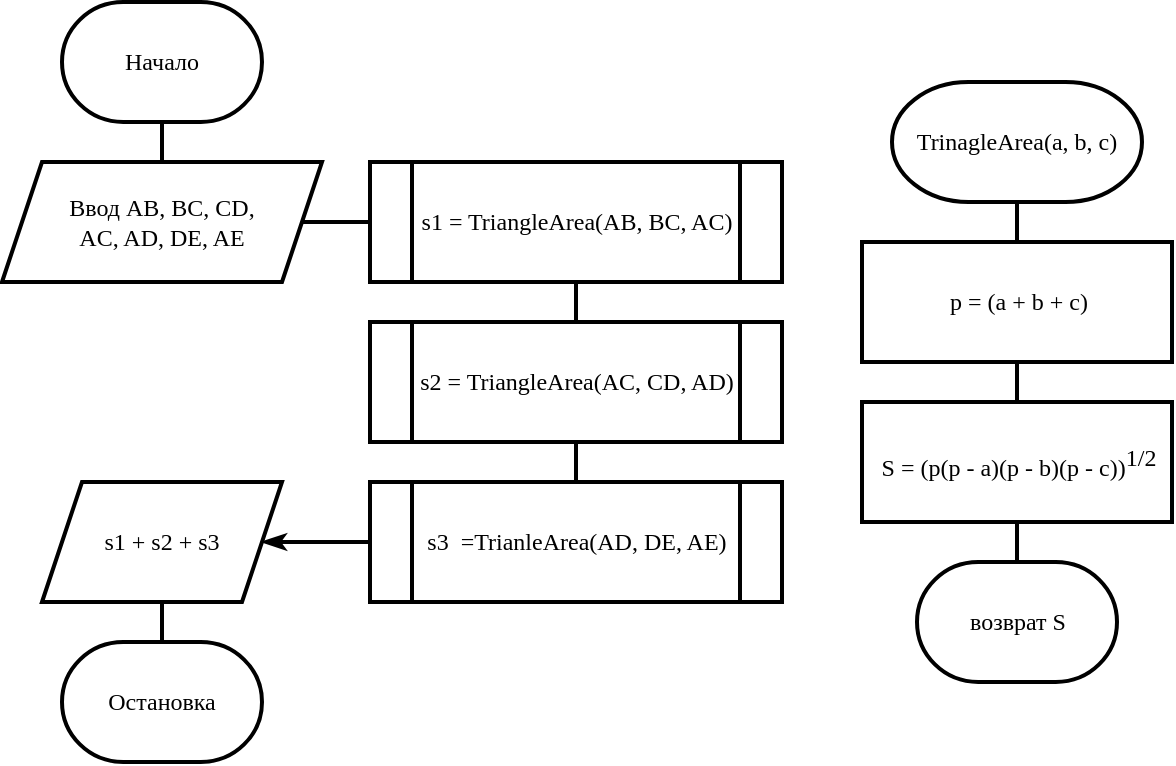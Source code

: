 <mxfile version="14.6.9" type="github">
  <diagram id="eZZpxYdVpgs_wxXjZtk5" name="Page-1">
    <mxGraphModel dx="1422" dy="762" grid="1" gridSize="10" guides="1" tooltips="1" connect="1" arrows="1" fold="1" page="1" pageScale="1" pageWidth="827" pageHeight="1169" math="0" shadow="0">
      <root>
        <mxCell id="0" />
        <mxCell id="1" parent="0" />
        <mxCell id="1gp9kKd6AoPWOsmjoUxT-1" value="Начало" style="strokeWidth=2;html=1;shape=mxgraph.flowchart.terminator;whiteSpace=wrap;fontFamily=Times New Roman;fontSize=12;" vertex="1" parent="1">
          <mxGeometry x="90" y="70" width="100" height="60" as="geometry" />
        </mxCell>
        <mxCell id="1gp9kKd6AoPWOsmjoUxT-2" value="Ввод AB, BC, CD,&lt;br style=&quot;font-size: 12px;&quot;&gt;AC, AD, DE, AE" style="shape=parallelogram;perimeter=parallelogramPerimeter;whiteSpace=wrap;html=1;fixedSize=1;strokeWidth=2;fontFamily=Times New Roman;fontSize=12;" vertex="1" parent="1">
          <mxGeometry x="60" y="150" width="160" height="60" as="geometry" />
        </mxCell>
        <mxCell id="1gp9kKd6AoPWOsmjoUxT-3" value="s1 = TriangleArea(AB, BC, AC)" style="shape=process;whiteSpace=wrap;html=1;backgroundOutline=1;strokeWidth=2;fontFamily=Times New Roman;fontSize=12;" vertex="1" parent="1">
          <mxGeometry x="244" y="150" width="206" height="60" as="geometry" />
        </mxCell>
        <mxCell id="1gp9kKd6AoPWOsmjoUxT-8" value="s1 + s2 + s3" style="shape=parallelogram;perimeter=parallelogramPerimeter;whiteSpace=wrap;html=1;fixedSize=1;strokeWidth=2;fontFamily=Times New Roman;fontSize=12;" vertex="1" parent="1">
          <mxGeometry x="80" y="310" width="120" height="60" as="geometry" />
        </mxCell>
        <mxCell id="1gp9kKd6AoPWOsmjoUxT-9" value="Остановка" style="strokeWidth=2;html=1;shape=mxgraph.flowchart.terminator;whiteSpace=wrap;fontFamily=Times New Roman;fontSize=12;" vertex="1" parent="1">
          <mxGeometry x="90" y="390" width="100" height="60" as="geometry" />
        </mxCell>
        <mxCell id="1gp9kKd6AoPWOsmjoUxT-10" value="TrinagleArea(a, b, c)" style="strokeWidth=2;html=1;shape=mxgraph.flowchart.terminator;whiteSpace=wrap;fontFamily=Times New Roman;fontSize=12;" vertex="1" parent="1">
          <mxGeometry x="505" y="110" width="125" height="60" as="geometry" />
        </mxCell>
        <mxCell id="1gp9kKd6AoPWOsmjoUxT-11" value="возврат S" style="strokeWidth=2;html=1;shape=mxgraph.flowchart.terminator;whiteSpace=wrap;fontFamily=Times New Roman;fontSize=12;" vertex="1" parent="1">
          <mxGeometry x="517.5" y="350" width="100" height="60" as="geometry" />
        </mxCell>
        <mxCell id="1gp9kKd6AoPWOsmjoUxT-12" value="p = (a + b + c)" style="html=1;dashed=0;whitespace=wrap;strokeWidth=2;fontFamily=Times New Roman;fontSize=12;" vertex="1" parent="1">
          <mxGeometry x="490" y="190" width="155" height="60" as="geometry" />
        </mxCell>
        <mxCell id="1gp9kKd6AoPWOsmjoUxT-13" value="S = (p(p - a)(p - b)(p - c))&lt;sup style=&quot;font-size: 12px;&quot;&gt;1/2&lt;/sup&gt;" style="html=1;dashed=0;whitespace=wrap;strokeWidth=2;fontFamily=Times New Roman;fontSize=12;" vertex="1" parent="1">
          <mxGeometry x="490" y="270" width="155" height="60" as="geometry" />
        </mxCell>
        <mxCell id="1gp9kKd6AoPWOsmjoUxT-14" value="s2 = TriangleArea(AC, CD, AD)" style="shape=process;whiteSpace=wrap;html=1;backgroundOutline=1;strokeWidth=2;fontFamily=Times New Roman;fontSize=12;" vertex="1" parent="1">
          <mxGeometry x="244" y="230" width="206" height="60" as="geometry" />
        </mxCell>
        <mxCell id="1gp9kKd6AoPWOsmjoUxT-15" value="s3&amp;nbsp; =TrianleArea(AD, DE, AE)" style="shape=process;whiteSpace=wrap;html=1;backgroundOutline=1;strokeWidth=2;fontFamily=Times New Roman;fontSize=12;" vertex="1" parent="1">
          <mxGeometry x="244" y="310" width="206" height="60" as="geometry" />
        </mxCell>
        <mxCell id="1gp9kKd6AoPWOsmjoUxT-16" value="" style="endArrow=none;html=1;entryX=0.5;entryY=1;entryDx=0;entryDy=0;entryPerimeter=0;exitX=0.5;exitY=0;exitDx=0;exitDy=0;strokeWidth=2;fontFamily=Times New Roman;fontSize=12;" edge="1" parent="1" source="1gp9kKd6AoPWOsmjoUxT-2" target="1gp9kKd6AoPWOsmjoUxT-1">
          <mxGeometry width="50" height="50" relative="1" as="geometry">
            <mxPoint x="220" y="140" as="sourcePoint" />
            <mxPoint x="270" y="90" as="targetPoint" />
          </mxGeometry>
        </mxCell>
        <mxCell id="1gp9kKd6AoPWOsmjoUxT-18" value="" style="endArrow=none;html=1;entryX=1;entryY=0.5;entryDx=0;entryDy=0;exitX=0;exitY=0.5;exitDx=0;exitDy=0;strokeWidth=2;fontFamily=Times New Roman;fontSize=12;" edge="1" parent="1" source="1gp9kKd6AoPWOsmjoUxT-3" target="1gp9kKd6AoPWOsmjoUxT-2">
          <mxGeometry width="50" height="50" relative="1" as="geometry">
            <mxPoint x="140" y="170" as="sourcePoint" />
            <mxPoint x="140" y="150" as="targetPoint" />
          </mxGeometry>
        </mxCell>
        <mxCell id="1gp9kKd6AoPWOsmjoUxT-19" value="" style="endArrow=none;html=1;entryX=0.5;entryY=1;entryDx=0;entryDy=0;exitX=0.5;exitY=0;exitDx=0;exitDy=0;strokeWidth=2;fontFamily=Times New Roman;fontSize=12;" edge="1" parent="1" source="1gp9kKd6AoPWOsmjoUxT-14" target="1gp9kKd6AoPWOsmjoUxT-3">
          <mxGeometry width="50" height="50" relative="1" as="geometry">
            <mxPoint x="184" y="180" as="sourcePoint" />
            <mxPoint x="184" y="160" as="targetPoint" />
          </mxGeometry>
        </mxCell>
        <mxCell id="1gp9kKd6AoPWOsmjoUxT-20" value="" style="endArrow=none;html=1;entryX=0.5;entryY=1;entryDx=0;entryDy=0;exitX=0.5;exitY=0;exitDx=0;exitDy=0;strokeWidth=2;fontFamily=Times New Roman;fontSize=12;" edge="1" parent="1" source="1gp9kKd6AoPWOsmjoUxT-15" target="1gp9kKd6AoPWOsmjoUxT-14">
          <mxGeometry width="50" height="50" relative="1" as="geometry">
            <mxPoint x="194" y="190" as="sourcePoint" />
            <mxPoint x="194" y="170" as="targetPoint" />
          </mxGeometry>
        </mxCell>
        <mxCell id="1gp9kKd6AoPWOsmjoUxT-21" value="" style="endArrow=none;html=1;exitX=0.5;exitY=0;exitDx=0;exitDy=0;exitPerimeter=0;strokeWidth=2;fontFamily=Times New Roman;fontSize=12;" edge="1" parent="1" source="1gp9kKd6AoPWOsmjoUxT-9" target="1gp9kKd6AoPWOsmjoUxT-8">
          <mxGeometry width="50" height="50" relative="1" as="geometry">
            <mxPoint x="280" y="320" as="sourcePoint" />
            <mxPoint x="280" y="300" as="targetPoint" />
          </mxGeometry>
        </mxCell>
        <mxCell id="1gp9kKd6AoPWOsmjoUxT-23" value="" style="endArrow=none;html=1;entryX=0.5;entryY=1;entryDx=0;entryDy=0;entryPerimeter=0;strokeWidth=2;fontFamily=Times New Roman;fontSize=12;" edge="1" parent="1" source="1gp9kKd6AoPWOsmjoUxT-12" target="1gp9kKd6AoPWOsmjoUxT-10">
          <mxGeometry width="50" height="50" relative="1" as="geometry">
            <mxPoint x="380" y="370" as="sourcePoint" />
            <mxPoint x="380" y="350" as="targetPoint" />
          </mxGeometry>
        </mxCell>
        <mxCell id="1gp9kKd6AoPWOsmjoUxT-24" value="" style="endArrow=none;html=1;entryX=0.5;entryY=1;entryDx=0;entryDy=0;exitX=0.5;exitY=0;exitDx=0;exitDy=0;strokeWidth=2;fontFamily=Times New Roman;fontSize=12;" edge="1" parent="1" source="1gp9kKd6AoPWOsmjoUxT-13" target="1gp9kKd6AoPWOsmjoUxT-12">
          <mxGeometry width="50" height="50" relative="1" as="geometry">
            <mxPoint x="550" y="200" as="sourcePoint" />
            <mxPoint x="550" y="180" as="targetPoint" />
          </mxGeometry>
        </mxCell>
        <mxCell id="1gp9kKd6AoPWOsmjoUxT-25" value="" style="endArrow=none;html=1;entryX=0.5;entryY=1;entryDx=0;entryDy=0;exitX=0.5;exitY=0;exitDx=0;exitDy=0;exitPerimeter=0;strokeWidth=2;fontFamily=Times New Roman;fontSize=12;" edge="1" parent="1" source="1gp9kKd6AoPWOsmjoUxT-11" target="1gp9kKd6AoPWOsmjoUxT-13">
          <mxGeometry width="50" height="50" relative="1" as="geometry">
            <mxPoint x="560" y="210" as="sourcePoint" />
            <mxPoint x="560" y="190" as="targetPoint" />
          </mxGeometry>
        </mxCell>
        <mxCell id="1gp9kKd6AoPWOsmjoUxT-26" value="" style="endArrow=classicThin;html=1;entryX=1;entryY=0.5;entryDx=0;entryDy=0;exitX=0;exitY=0.5;exitDx=0;exitDy=0;strokeWidth=2;endFill=1;fontFamily=Times New Roman;fontSize=12;" edge="1" parent="1" source="1gp9kKd6AoPWOsmjoUxT-15" target="1gp9kKd6AoPWOsmjoUxT-8">
          <mxGeometry width="50" height="50" relative="1" as="geometry">
            <mxPoint x="240" y="530" as="sourcePoint" />
            <mxPoint x="290" y="480" as="targetPoint" />
          </mxGeometry>
        </mxCell>
      </root>
    </mxGraphModel>
  </diagram>
</mxfile>
